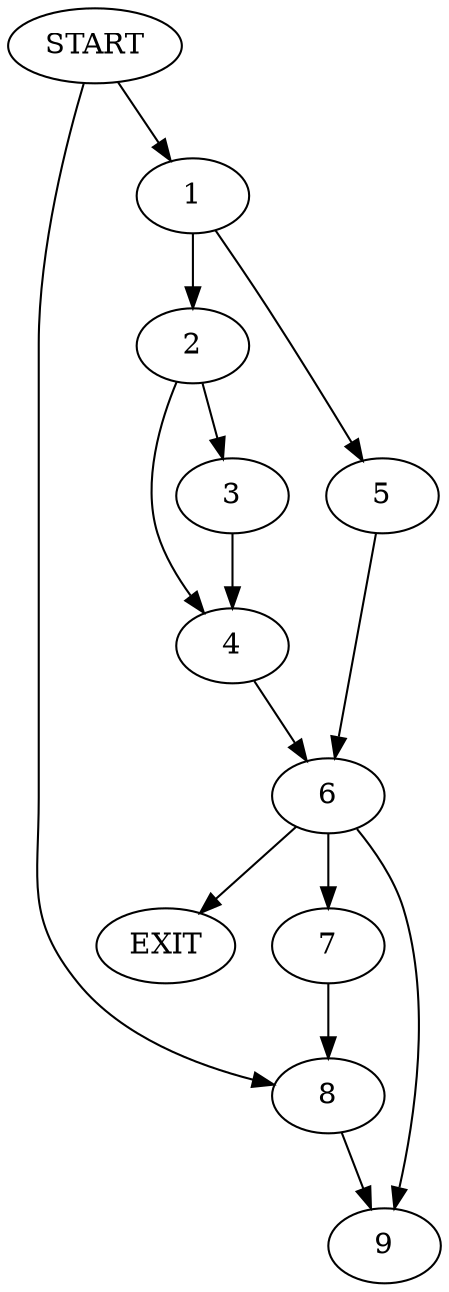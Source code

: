 digraph { 
0 [label="START"];
1;
2;
3;
4;
5;
6;
7;
8;
9;
10[label="EXIT"];
0 -> 1;
0 -> 8;
1 -> 2;
1 -> 5;
2 -> 4;
2 -> 3;
3 -> 4;
4 -> 6;
5 -> 6;
6 -> 10;
6 -> 7;
6:s2 -> 9;
7 -> 8;
8 -> 9;
}